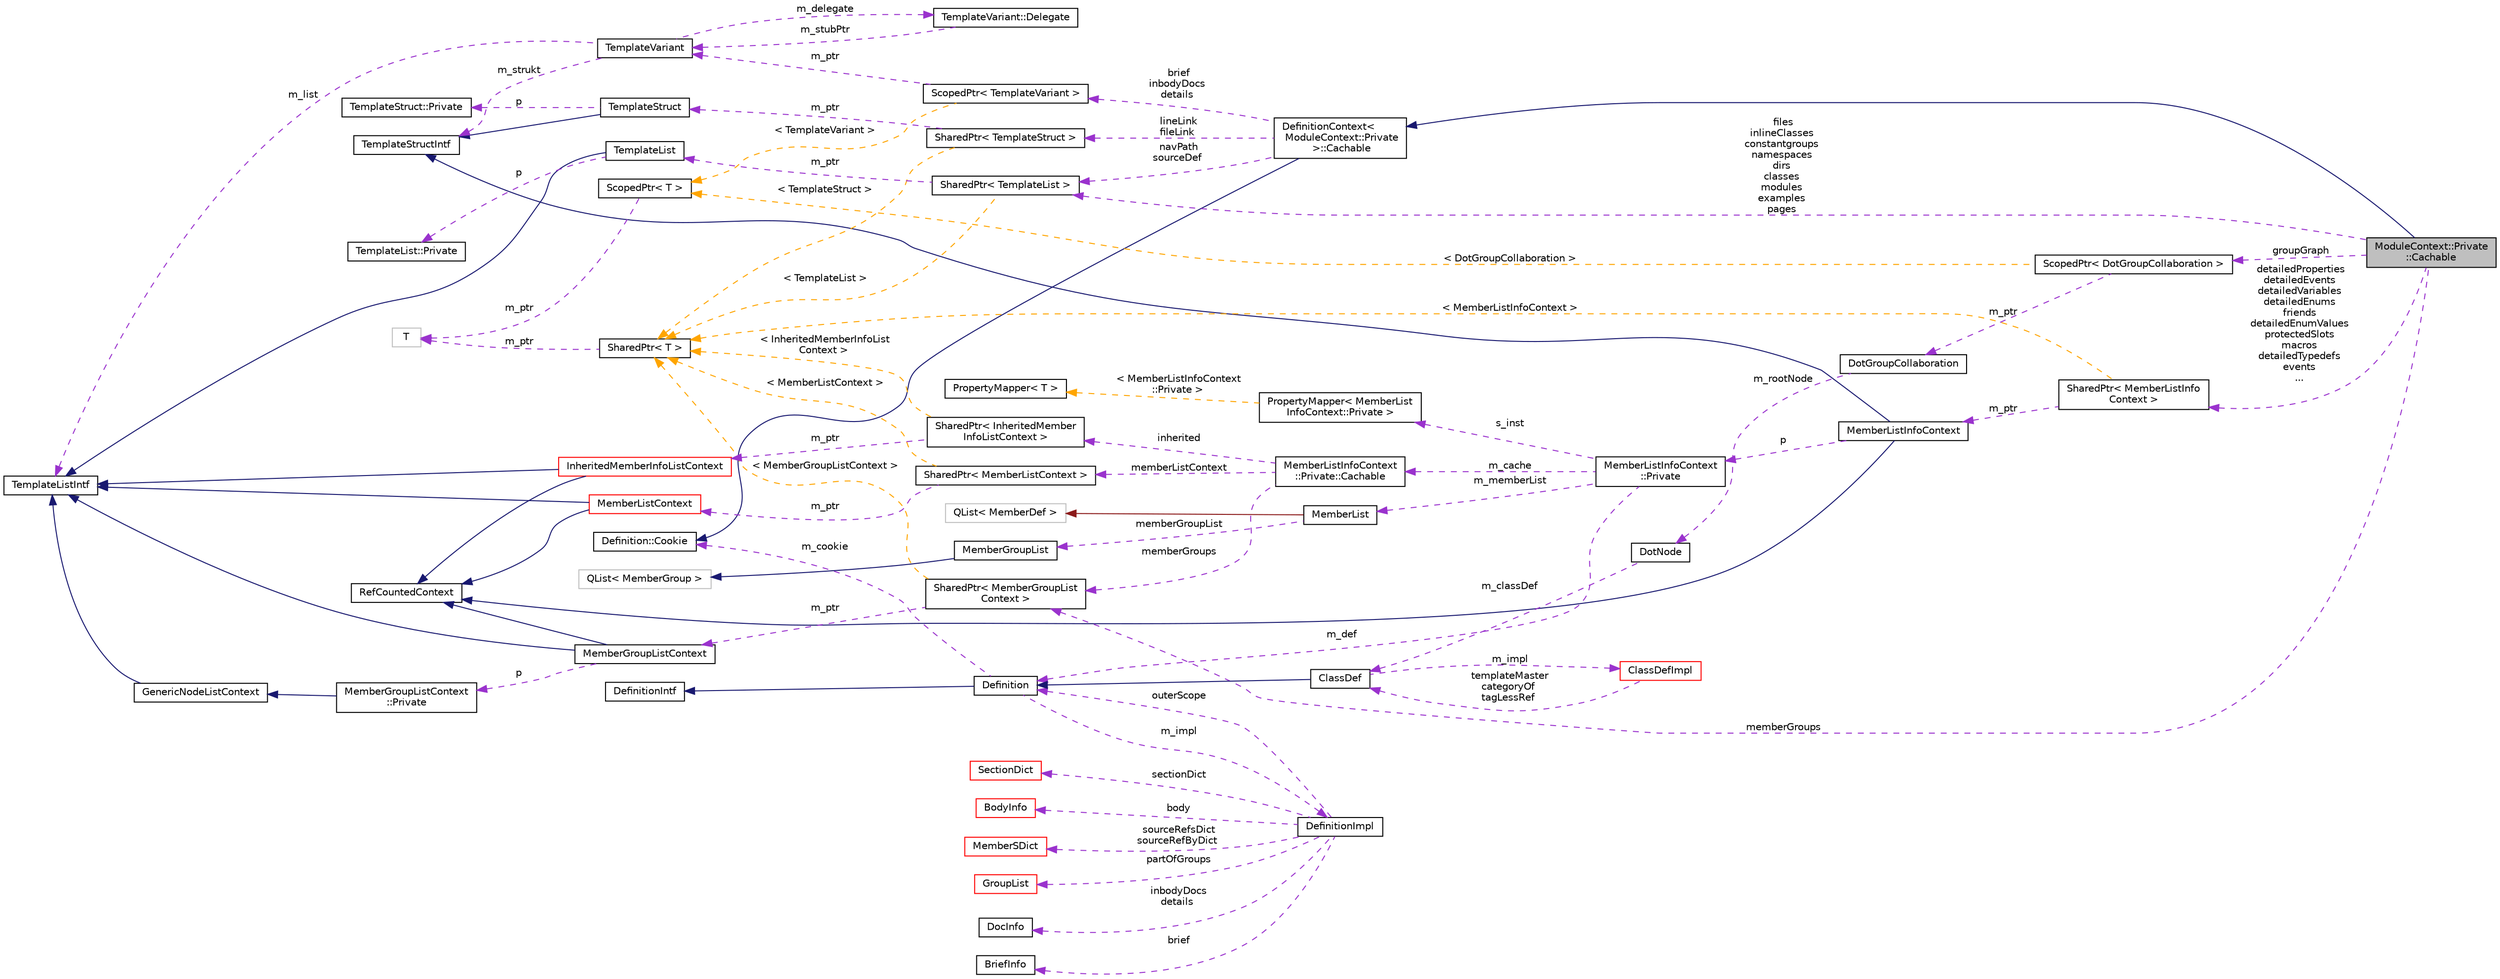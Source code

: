 digraph "ModuleContext::Private::Cachable"
{
 // INTERACTIVE_SVG=YES
  edge [fontname="Helvetica",fontsize="10",labelfontname="Helvetica",labelfontsize="10"];
  node [fontname="Helvetica",fontsize="10",shape=record];
  rankdir="LR";
  Node3 [label="ModuleContext::Private\l::Cachable",height=0.2,width=0.4,color="black", fillcolor="grey75", style="filled", fontcolor="black"];
  Node4 -> Node3 [dir="back",color="midnightblue",fontsize="10",style="solid",fontname="Helvetica"];
  Node4 [label="DefinitionContext\<\l ModuleContext::Private\l \>::Cachable",height=0.2,width=0.4,color="black", fillcolor="white", style="filled",URL="$d9/d7b/struct_definition_context_1_1_cachable.html"];
  Node5 -> Node4 [dir="back",color="midnightblue",fontsize="10",style="solid",fontname="Helvetica"];
  Node5 [label="Definition::Cookie",height=0.2,width=0.4,color="black", fillcolor="white", style="filled",URL="$d1/d2f/struct_definition_1_1_cookie.html"];
  Node6 -> Node4 [dir="back",color="darkorchid3",fontsize="10",style="dashed",label=" lineLink\nfileLink" ,fontname="Helvetica"];
  Node6 [label="SharedPtr\< TemplateStruct \>",height=0.2,width=0.4,color="black", fillcolor="white", style="filled",URL="$df/d12/class_shared_ptr.html"];
  Node7 -> Node6 [dir="back",color="darkorchid3",fontsize="10",style="dashed",label=" m_ptr" ,fontname="Helvetica"];
  Node7 [label="TemplateStruct",height=0.2,width=0.4,color="black", fillcolor="white", style="filled",URL="$d8/d4b/class_template_struct.html",tooltip="Default implementation of a context value of type struct. "];
  Node8 -> Node7 [dir="back",color="midnightblue",fontsize="10",style="solid",fontname="Helvetica"];
  Node8 [label="TemplateStructIntf",height=0.2,width=0.4,color="black", fillcolor="white", style="filled",URL="$d9/de8/class_template_struct_intf.html",tooltip="Abstract interface for a context value of type struct. "];
  Node9 -> Node7 [dir="back",color="darkorchid3",fontsize="10",style="dashed",label=" p" ,fontname="Helvetica"];
  Node9 [label="TemplateStruct::Private",height=0.2,width=0.4,color="black", fillcolor="white", style="filled",URL="$d5/d63/class_template_struct_1_1_private.html",tooltip="Private data of a template struct object. "];
  Node10 -> Node6 [dir="back",color="orange",fontsize="10",style="dashed",label=" \< TemplateStruct \>" ,fontname="Helvetica"];
  Node10 [label="SharedPtr\< T \>",height=0.2,width=0.4,color="black", fillcolor="white", style="filled",URL="$df/d12/class_shared_ptr.html",tooltip="Reference counting smart pointer. "];
  Node11 -> Node10 [dir="back",color="darkorchid3",fontsize="10",style="dashed",label=" m_ptr" ,fontname="Helvetica"];
  Node11 [label="T",height=0.2,width=0.4,color="grey75", fillcolor="white", style="filled"];
  Node12 -> Node4 [dir="back",color="darkorchid3",fontsize="10",style="dashed",label=" navPath\nsourceDef" ,fontname="Helvetica"];
  Node12 [label="SharedPtr\< TemplateList \>",height=0.2,width=0.4,color="black", fillcolor="white", style="filled",URL="$df/d12/class_shared_ptr.html"];
  Node13 -> Node12 [dir="back",color="darkorchid3",fontsize="10",style="dashed",label=" m_ptr" ,fontname="Helvetica"];
  Node13 [label="TemplateList",height=0.2,width=0.4,color="black", fillcolor="white", style="filled",URL="$de/dab/class_template_list.html",tooltip="Default implementation of a context value of type list. "];
  Node14 -> Node13 [dir="back",color="midnightblue",fontsize="10",style="solid",fontname="Helvetica"];
  Node14 [label="TemplateListIntf",height=0.2,width=0.4,color="black", fillcolor="white", style="filled",URL="$d6/d88/class_template_list_intf.html",tooltip="Abstract read-only interface for a context value of type list. "];
  Node15 -> Node13 [dir="back",color="darkorchid3",fontsize="10",style="dashed",label=" p" ,fontname="Helvetica"];
  Node15 [label="TemplateList::Private",height=0.2,width=0.4,color="black", fillcolor="white", style="filled",URL="$d5/dee/class_template_list_1_1_private.html",tooltip="Private data of a template list object. "];
  Node10 -> Node12 [dir="back",color="orange",fontsize="10",style="dashed",label=" \< TemplateList \>" ,fontname="Helvetica"];
  Node16 -> Node4 [dir="back",color="darkorchid3",fontsize="10",style="dashed",label=" brief\ninbodyDocs\ndetails" ,fontname="Helvetica"];
  Node16 [label="ScopedPtr\< TemplateVariant \>",height=0.2,width=0.4,color="black", fillcolor="white", style="filled",URL="$dd/d9b/class_scoped_ptr.html"];
  Node17 -> Node16 [dir="back",color="darkorchid3",fontsize="10",style="dashed",label=" m_ptr" ,fontname="Helvetica"];
  Node17 [label="TemplateVariant",height=0.2,width=0.4,color="black", fillcolor="white", style="filled",URL="$d1/dba/class_template_variant.html",tooltip="Variant type which can hold one value of a fixed set of types. "];
  Node14 -> Node17 [dir="back",color="darkorchid3",fontsize="10",style="dashed",label=" m_list" ,fontname="Helvetica"];
  Node8 -> Node17 [dir="back",color="darkorchid3",fontsize="10",style="dashed",label=" m_strukt" ,fontname="Helvetica"];
  Node18 -> Node17 [dir="back",color="darkorchid3",fontsize="10",style="dashed",label=" m_delegate" ,fontname="Helvetica"];
  Node18 [label="TemplateVariant::Delegate",height=0.2,width=0.4,color="black", fillcolor="white", style="filled",URL="$d7/d1d/class_template_variant_1_1_delegate.html",tooltip="Helper class to create a delegate that can store a function/method call. "];
  Node17 -> Node18 [dir="back",color="darkorchid3",fontsize="10",style="dashed",label=" m_stubPtr" ,fontname="Helvetica"];
  Node19 -> Node16 [dir="back",color="orange",fontsize="10",style="dashed",label=" \< TemplateVariant \>" ,fontname="Helvetica"];
  Node19 [label="ScopedPtr\< T \>",height=0.2,width=0.4,color="black", fillcolor="white", style="filled",URL="$dd/d9b/class_scoped_ptr.html",tooltip="Scoped smart pointer. "];
  Node11 -> Node19 [dir="back",color="darkorchid3",fontsize="10",style="dashed",label=" m_ptr" ,fontname="Helvetica"];
  Node20 -> Node3 [dir="back",color="darkorchid3",fontsize="10",style="dashed",label=" detailedProperties\ndetailedEvents\ndetailedVariables\ndetailedEnums\nfriends\ndetailedEnumValues\nprotectedSlots\nmacros\ndetailedTypedefs\nevents\n..." ,fontname="Helvetica"];
  Node20 [label="SharedPtr\< MemberListInfo\lContext \>",height=0.2,width=0.4,color="black", fillcolor="white", style="filled",URL="$df/d12/class_shared_ptr.html"];
  Node21 -> Node20 [dir="back",color="darkorchid3",fontsize="10",style="dashed",label=" m_ptr" ,fontname="Helvetica"];
  Node21 [label="MemberListInfoContext",height=0.2,width=0.4,color="black", fillcolor="white", style="filled",URL="$d8/df1/class_member_list_info_context.html"];
  Node22 -> Node21 [dir="back",color="midnightblue",fontsize="10",style="solid",fontname="Helvetica"];
  Node22 [label="RefCountedContext",height=0.2,width=0.4,color="black", fillcolor="white", style="filled",URL="$d8/d96/class_ref_counted_context.html",tooltip="Helper class to support reference counting. "];
  Node8 -> Node21 [dir="back",color="midnightblue",fontsize="10",style="solid",fontname="Helvetica"];
  Node23 -> Node21 [dir="back",color="darkorchid3",fontsize="10",style="dashed",label=" p" ,fontname="Helvetica"];
  Node23 [label="MemberListInfoContext\l::Private",height=0.2,width=0.4,color="black", fillcolor="white", style="filled",URL="$d8/d66/class_member_list_info_context_1_1_private.html"];
  Node24 -> Node23 [dir="back",color="darkorchid3",fontsize="10",style="dashed",label=" m_memberList" ,fontname="Helvetica"];
  Node24 [label="MemberList",height=0.2,width=0.4,color="black", fillcolor="white", style="filled",URL="$dd/d13/class_member_list.html",tooltip="A list of MemberDef objects. "];
  Node25 -> Node24 [dir="back",color="firebrick4",fontsize="10",style="solid",fontname="Helvetica"];
  Node25 [label="QList\< MemberDef \>",height=0.2,width=0.4,color="grey75", fillcolor="white", style="filled"];
  Node26 -> Node24 [dir="back",color="darkorchid3",fontsize="10",style="dashed",label=" memberGroupList" ,fontname="Helvetica"];
  Node26 [label="MemberGroupList",height=0.2,width=0.4,color="black", fillcolor="white", style="filled",URL="$df/d11/class_member_group_list.html",tooltip="A list of MemberGroup objects. "];
  Node27 -> Node26 [dir="back",color="midnightblue",fontsize="10",style="solid",fontname="Helvetica"];
  Node27 [label="QList\< MemberGroup \>",height=0.2,width=0.4,color="grey75", fillcolor="white", style="filled"];
  Node28 -> Node23 [dir="back",color="darkorchid3",fontsize="10",style="dashed",label=" m_cache" ,fontname="Helvetica"];
  Node28 [label="MemberListInfoContext\l::Private::Cachable",height=0.2,width=0.4,color="black", fillcolor="white", style="filled",URL="$d8/d5f/struct_member_list_info_context_1_1_private_1_1_cachable.html"];
  Node29 -> Node28 [dir="back",color="darkorchid3",fontsize="10",style="dashed",label=" memberGroups" ,fontname="Helvetica"];
  Node29 [label="SharedPtr\< MemberGroupList\lContext \>",height=0.2,width=0.4,color="black", fillcolor="white", style="filled",URL="$df/d12/class_shared_ptr.html"];
  Node30 -> Node29 [dir="back",color="darkorchid3",fontsize="10",style="dashed",label=" m_ptr" ,fontname="Helvetica"];
  Node30 [label="MemberGroupListContext",height=0.2,width=0.4,color="black", fillcolor="white", style="filled",URL="$d4/d1c/class_member_group_list_context.html"];
  Node22 -> Node30 [dir="back",color="midnightblue",fontsize="10",style="solid",fontname="Helvetica"];
  Node14 -> Node30 [dir="back",color="midnightblue",fontsize="10",style="solid",fontname="Helvetica"];
  Node31 -> Node30 [dir="back",color="darkorchid3",fontsize="10",style="dashed",label=" p" ,fontname="Helvetica"];
  Node31 [label="MemberGroupListContext\l::Private",height=0.2,width=0.4,color="black", fillcolor="white", style="filled",URL="$d3/d09/class_member_group_list_context_1_1_private.html"];
  Node32 -> Node31 [dir="back",color="midnightblue",fontsize="10",style="solid",fontname="Helvetica"];
  Node32 [label="GenericNodeListContext",height=0.2,width=0.4,color="black", fillcolor="white", style="filled",URL="$d6/dcb/class_generic_node_list_context.html",tooltip="standard template list implementation "];
  Node14 -> Node32 [dir="back",color="midnightblue",fontsize="10",style="solid",fontname="Helvetica"];
  Node10 -> Node29 [dir="back",color="orange",fontsize="10",style="dashed",label=" \< MemberGroupListContext \>" ,fontname="Helvetica"];
  Node33 -> Node28 [dir="back",color="darkorchid3",fontsize="10",style="dashed",label=" inherited" ,fontname="Helvetica"];
  Node33 [label="SharedPtr\< InheritedMember\lInfoListContext \>",height=0.2,width=0.4,color="black", fillcolor="white", style="filled",URL="$df/d12/class_shared_ptr.html"];
  Node34 -> Node33 [dir="back",color="darkorchid3",fontsize="10",style="dashed",label=" m_ptr" ,fontname="Helvetica"];
  Node34 [label="InheritedMemberInfoListContext",height=0.2,width=0.4,color="red", fillcolor="white", style="filled",URL="$d3/d67/class_inherited_member_info_list_context.html"];
  Node22 -> Node34 [dir="back",color="midnightblue",fontsize="10",style="solid",fontname="Helvetica"];
  Node14 -> Node34 [dir="back",color="midnightblue",fontsize="10",style="solid",fontname="Helvetica"];
  Node10 -> Node33 [dir="back",color="orange",fontsize="10",style="dashed",label=" \< InheritedMemberInfoList\lContext \>" ,fontname="Helvetica"];
  Node36 -> Node28 [dir="back",color="darkorchid3",fontsize="10",style="dashed",label=" memberListContext" ,fontname="Helvetica"];
  Node36 [label="SharedPtr\< MemberListContext \>",height=0.2,width=0.4,color="black", fillcolor="white", style="filled",URL="$df/d12/class_shared_ptr.html"];
  Node37 -> Node36 [dir="back",color="darkorchid3",fontsize="10",style="dashed",label=" m_ptr" ,fontname="Helvetica"];
  Node37 [label="MemberListContext",height=0.2,width=0.4,color="red", fillcolor="white", style="filled",URL="$df/dda/class_member_list_context.html"];
  Node22 -> Node37 [dir="back",color="midnightblue",fontsize="10",style="solid",fontname="Helvetica"];
  Node14 -> Node37 [dir="back",color="midnightblue",fontsize="10",style="solid",fontname="Helvetica"];
  Node10 -> Node36 [dir="back",color="orange",fontsize="10",style="dashed",label=" \< MemberListContext \>" ,fontname="Helvetica"];
  Node39 -> Node23 [dir="back",color="darkorchid3",fontsize="10",style="dashed",label=" m_def" ,fontname="Helvetica"];
  Node39 [label="Definition",height=0.2,width=0.4,color="black", fillcolor="white", style="filled",URL="$d5/dcc/class_definition.html",tooltip="The common base class of all entity definitions found in the sources. "];
  Node40 -> Node39 [dir="back",color="midnightblue",fontsize="10",style="solid",fontname="Helvetica"];
  Node40 [label="DefinitionIntf",height=0.2,width=0.4,color="black", fillcolor="white", style="filled",URL="$d9/d4a/class_definition_intf.html",tooltip="Abstract interface for a Definition or DefinitionList. "];
  Node5 -> Node39 [dir="back",color="darkorchid3",fontsize="10",style="dashed",label=" m_cookie" ,fontname="Helvetica"];
  Node41 -> Node39 [dir="back",color="darkorchid3",fontsize="10",style="dashed",label=" m_impl" ,fontname="Helvetica"];
  Node41 [label="DefinitionImpl",height=0.2,width=0.4,color="black", fillcolor="white", style="filled",URL="$d3/ddf/class_definition_impl.html",tooltip="Private data associated with a Symbol Definition object. "];
  Node42 -> Node41 [dir="back",color="darkorchid3",fontsize="10",style="dashed",label=" sectionDict" ,fontname="Helvetica"];
  Node42 [label="SectionDict",height=0.2,width=0.4,color="red", fillcolor="white", style="filled",URL="$de/d9a/class_section_dict.html",tooltip="Unsorted dictionary of SectionInfo objects. "];
  Node49 -> Node41 [dir="back",color="darkorchid3",fontsize="10",style="dashed",label=" body" ,fontname="Helvetica"];
  Node49 [label="BodyInfo",height=0.2,width=0.4,color="red", fillcolor="white", style="filled",URL="$db/dab/struct_body_info.html",tooltip="Data associated with description found in the body. "];
  Node72 -> Node41 [dir="back",color="darkorchid3",fontsize="10",style="dashed",label=" sourceRefsDict\nsourceRefByDict" ,fontname="Helvetica"];
  Node72 [label="MemberSDict",height=0.2,width=0.4,color="red", fillcolor="white", style="filled",URL="$d6/dd6/class_member_s_dict.html",tooltip="A sorted dictionary of MemberDef objects. "];
  Node75 -> Node41 [dir="back",color="darkorchid3",fontsize="10",style="dashed",label=" partOfGroups" ,fontname="Helvetica"];
  Node75 [label="GroupList",height=0.2,width=0.4,color="red", fillcolor="white", style="filled",URL="$d3/d3b/class_group_list.html",tooltip="A list of GroupDef objects. "];
  Node77 -> Node41 [dir="back",color="darkorchid3",fontsize="10",style="dashed",label=" inbodyDocs\ndetails" ,fontname="Helvetica"];
  Node77 [label="DocInfo",height=0.2,width=0.4,color="black", fillcolor="white", style="filled",URL="$d7/dd5/struct_doc_info.html",tooltip="Data associated with a detailed description. "];
  Node78 -> Node41 [dir="back",color="darkorchid3",fontsize="10",style="dashed",label=" brief" ,fontname="Helvetica"];
  Node78 [label="BriefInfo",height=0.2,width=0.4,color="black", fillcolor="white", style="filled",URL="$d0/da7/struct_brief_info.html",tooltip="Data associated with a brief description. "];
  Node39 -> Node41 [dir="back",color="darkorchid3",fontsize="10",style="dashed",label=" outerScope" ,fontname="Helvetica"];
  Node79 -> Node23 [dir="back",color="darkorchid3",fontsize="10",style="dashed",label=" s_inst" ,fontname="Helvetica"];
  Node79 [label="PropertyMapper\< MemberList\lInfoContext::Private \>",height=0.2,width=0.4,color="black", fillcolor="white", style="filled",URL="$d1/d80/class_property_mapper.html"];
  Node80 -> Node79 [dir="back",color="orange",fontsize="10",style="dashed",label=" \< MemberListInfoContext\l::Private \>" ,fontname="Helvetica"];
  Node80 [label="PropertyMapper\< T \>",height=0.2,width=0.4,color="black", fillcolor="white", style="filled",URL="$d1/d80/class_property_mapper.html",tooltip="Helper class to map a property name to a handler member function. "];
  Node10 -> Node20 [dir="back",color="orange",fontsize="10",style="dashed",label=" \< MemberListInfoContext \>" ,fontname="Helvetica"];
  Node29 -> Node3 [dir="back",color="darkorchid3",fontsize="10",style="dashed",label=" memberGroups" ,fontname="Helvetica"];
  Node12 -> Node3 [dir="back",color="darkorchid3",fontsize="10",style="dashed",label=" files\ninlineClasses\nconstantgroups\nnamespaces\ndirs\nclasses\nmodules\nexamples\npages" ,fontname="Helvetica"];
  Node81 -> Node3 [dir="back",color="darkorchid3",fontsize="10",style="dashed",label=" groupGraph" ,fontname="Helvetica"];
  Node81 [label="ScopedPtr\< DotGroupCollaboration \>",height=0.2,width=0.4,color="black", fillcolor="white", style="filled",URL="$dd/d9b/class_scoped_ptr.html"];
  Node82 -> Node81 [dir="back",color="darkorchid3",fontsize="10",style="dashed",label=" m_ptr" ,fontname="Helvetica"];
  Node82 [label="DotGroupCollaboration",height=0.2,width=0.4,color="black", fillcolor="white", style="filled",URL="$d1/d5f/class_dot_group_collaboration.html",tooltip="Representation of a group collaboration graph. "];
  Node83 -> Node82 [dir="back",color="darkorchid3",fontsize="10",style="dashed",label=" m_rootNode" ,fontname="Helvetica"];
  Node83 [label="DotNode",height=0.2,width=0.4,color="black", fillcolor="white", style="filled",URL="$dd/d7e/class_dot_node.html",tooltip="A node in a dot graph. "];
  Node84 -> Node83 [dir="back",color="darkorchid3",fontsize="10",style="dashed",label=" m_classDef" ,fontname="Helvetica"];
  Node84 [label="ClassDef",height=0.2,width=0.4,color="black", fillcolor="white", style="filled",URL="$d1/dcf/class_class_def.html",tooltip="A class representing of a compound symbol. "];
  Node39 -> Node84 [dir="back",color="midnightblue",fontsize="10",style="solid",fontname="Helvetica"];
  Node85 -> Node84 [dir="back",color="darkorchid3",fontsize="10",style="dashed",label=" m_impl" ,fontname="Helvetica"];
  Node85 [label="ClassDefImpl",height=0.2,width=0.4,color="red", fillcolor="white", style="filled",URL="$d1/d25/class_class_def_impl.html",tooltip="Private data associated with a ClassDef object. "];
  Node84 -> Node85 [dir="back",color="darkorchid3",fontsize="10",style="dashed",label=" templateMaster\ncategoryOf\ntagLessRef" ,fontname="Helvetica"];
  Node19 -> Node81 [dir="back",color="orange",fontsize="10",style="dashed",label=" \< DotGroupCollaboration \>" ,fontname="Helvetica"];
}
